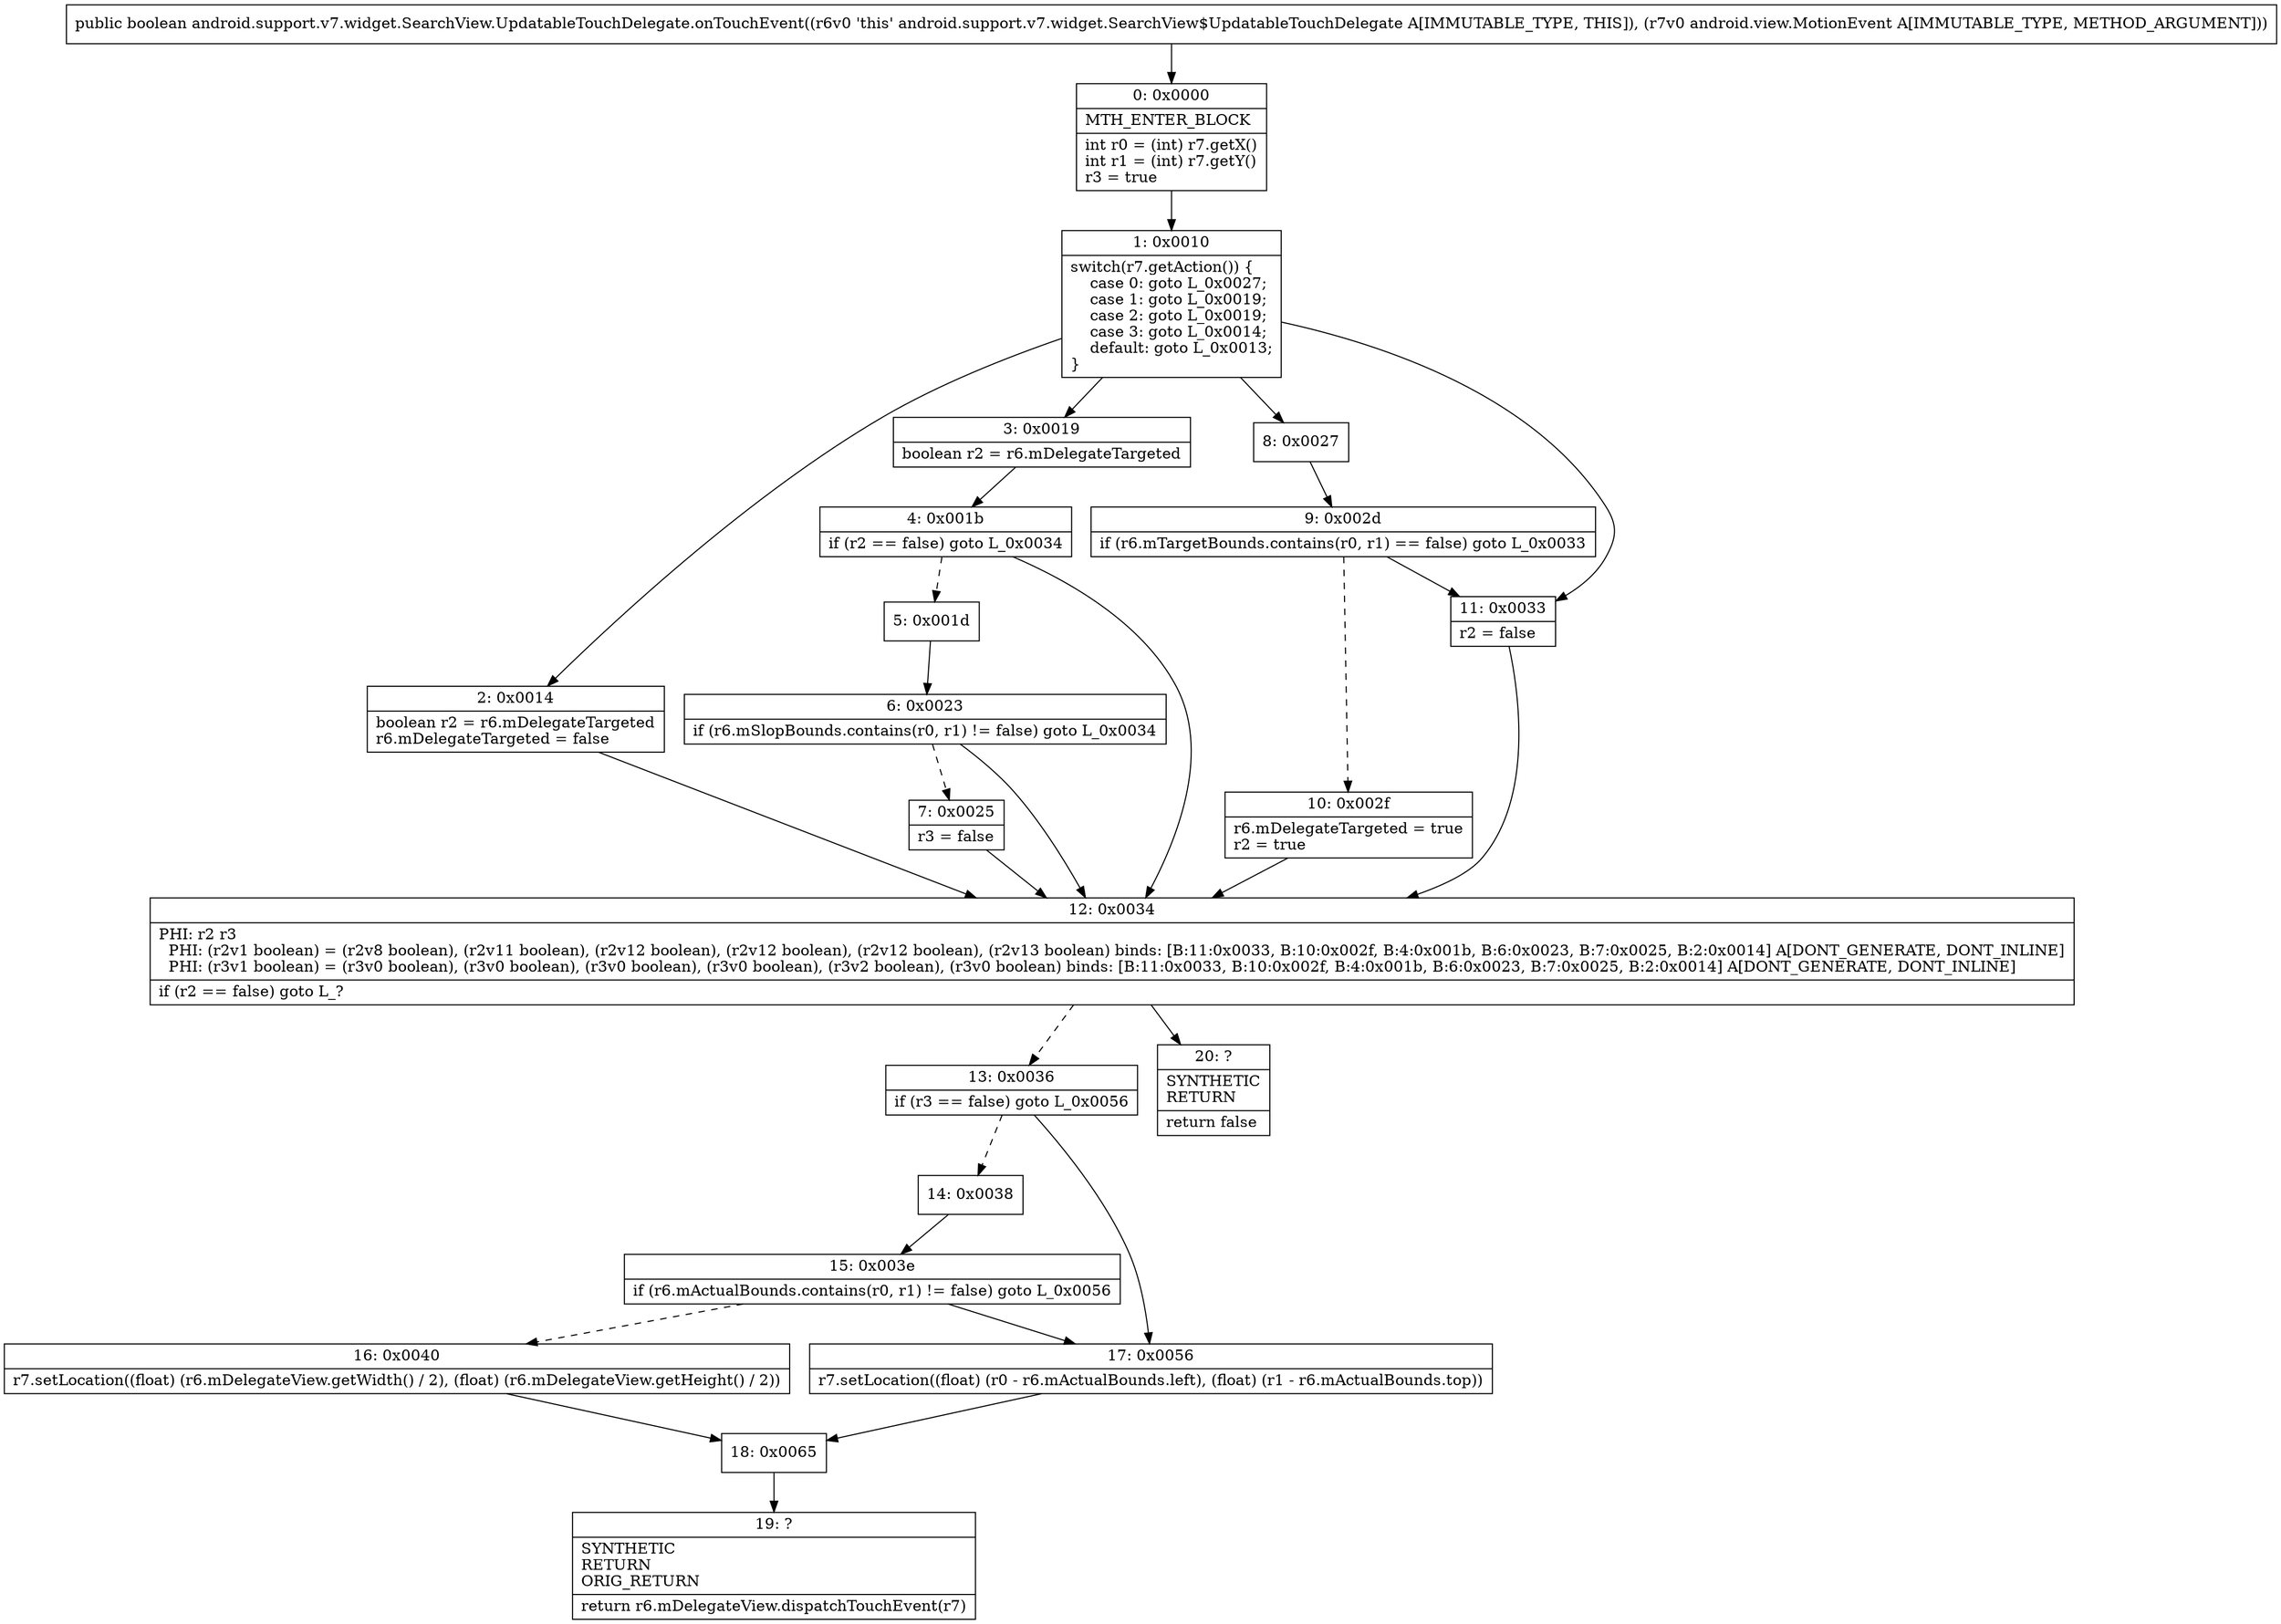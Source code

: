 digraph "CFG forandroid.support.v7.widget.SearchView.UpdatableTouchDelegate.onTouchEvent(Landroid\/view\/MotionEvent;)Z" {
Node_0 [shape=record,label="{0\:\ 0x0000|MTH_ENTER_BLOCK\l|int r0 = (int) r7.getX()\lint r1 = (int) r7.getY()\lr3 = true\l}"];
Node_1 [shape=record,label="{1\:\ 0x0010|switch(r7.getAction()) \{\l    case 0: goto L_0x0027;\l    case 1: goto L_0x0019;\l    case 2: goto L_0x0019;\l    case 3: goto L_0x0014;\l    default: goto L_0x0013;\l\}\l}"];
Node_2 [shape=record,label="{2\:\ 0x0014|boolean r2 = r6.mDelegateTargeted\lr6.mDelegateTargeted = false\l}"];
Node_3 [shape=record,label="{3\:\ 0x0019|boolean r2 = r6.mDelegateTargeted\l}"];
Node_4 [shape=record,label="{4\:\ 0x001b|if (r2 == false) goto L_0x0034\l}"];
Node_5 [shape=record,label="{5\:\ 0x001d}"];
Node_6 [shape=record,label="{6\:\ 0x0023|if (r6.mSlopBounds.contains(r0, r1) != false) goto L_0x0034\l}"];
Node_7 [shape=record,label="{7\:\ 0x0025|r3 = false\l}"];
Node_8 [shape=record,label="{8\:\ 0x0027}"];
Node_9 [shape=record,label="{9\:\ 0x002d|if (r6.mTargetBounds.contains(r0, r1) == false) goto L_0x0033\l}"];
Node_10 [shape=record,label="{10\:\ 0x002f|r6.mDelegateTargeted = true\lr2 = true\l}"];
Node_11 [shape=record,label="{11\:\ 0x0033|r2 = false\l}"];
Node_12 [shape=record,label="{12\:\ 0x0034|PHI: r2 r3 \l  PHI: (r2v1 boolean) = (r2v8 boolean), (r2v11 boolean), (r2v12 boolean), (r2v12 boolean), (r2v12 boolean), (r2v13 boolean) binds: [B:11:0x0033, B:10:0x002f, B:4:0x001b, B:6:0x0023, B:7:0x0025, B:2:0x0014] A[DONT_GENERATE, DONT_INLINE]\l  PHI: (r3v1 boolean) = (r3v0 boolean), (r3v0 boolean), (r3v0 boolean), (r3v0 boolean), (r3v2 boolean), (r3v0 boolean) binds: [B:11:0x0033, B:10:0x002f, B:4:0x001b, B:6:0x0023, B:7:0x0025, B:2:0x0014] A[DONT_GENERATE, DONT_INLINE]\l|if (r2 == false) goto L_?\l}"];
Node_13 [shape=record,label="{13\:\ 0x0036|if (r3 == false) goto L_0x0056\l}"];
Node_14 [shape=record,label="{14\:\ 0x0038}"];
Node_15 [shape=record,label="{15\:\ 0x003e|if (r6.mActualBounds.contains(r0, r1) != false) goto L_0x0056\l}"];
Node_16 [shape=record,label="{16\:\ 0x0040|r7.setLocation((float) (r6.mDelegateView.getWidth() \/ 2), (float) (r6.mDelegateView.getHeight() \/ 2))\l}"];
Node_17 [shape=record,label="{17\:\ 0x0056|r7.setLocation((float) (r0 \- r6.mActualBounds.left), (float) (r1 \- r6.mActualBounds.top))\l}"];
Node_18 [shape=record,label="{18\:\ 0x0065}"];
Node_19 [shape=record,label="{19\:\ ?|SYNTHETIC\lRETURN\lORIG_RETURN\l|return r6.mDelegateView.dispatchTouchEvent(r7)\l}"];
Node_20 [shape=record,label="{20\:\ ?|SYNTHETIC\lRETURN\l|return false\l}"];
MethodNode[shape=record,label="{public boolean android.support.v7.widget.SearchView.UpdatableTouchDelegate.onTouchEvent((r6v0 'this' android.support.v7.widget.SearchView$UpdatableTouchDelegate A[IMMUTABLE_TYPE, THIS]), (r7v0 android.view.MotionEvent A[IMMUTABLE_TYPE, METHOD_ARGUMENT])) }"];
MethodNode -> Node_0;
Node_0 -> Node_1;
Node_1 -> Node_2;
Node_1 -> Node_3;
Node_1 -> Node_8;
Node_1 -> Node_11;
Node_2 -> Node_12;
Node_3 -> Node_4;
Node_4 -> Node_5[style=dashed];
Node_4 -> Node_12;
Node_5 -> Node_6;
Node_6 -> Node_7[style=dashed];
Node_6 -> Node_12;
Node_7 -> Node_12;
Node_8 -> Node_9;
Node_9 -> Node_10[style=dashed];
Node_9 -> Node_11;
Node_10 -> Node_12;
Node_11 -> Node_12;
Node_12 -> Node_13[style=dashed];
Node_12 -> Node_20;
Node_13 -> Node_14[style=dashed];
Node_13 -> Node_17;
Node_14 -> Node_15;
Node_15 -> Node_16[style=dashed];
Node_15 -> Node_17;
Node_16 -> Node_18;
Node_17 -> Node_18;
Node_18 -> Node_19;
}

